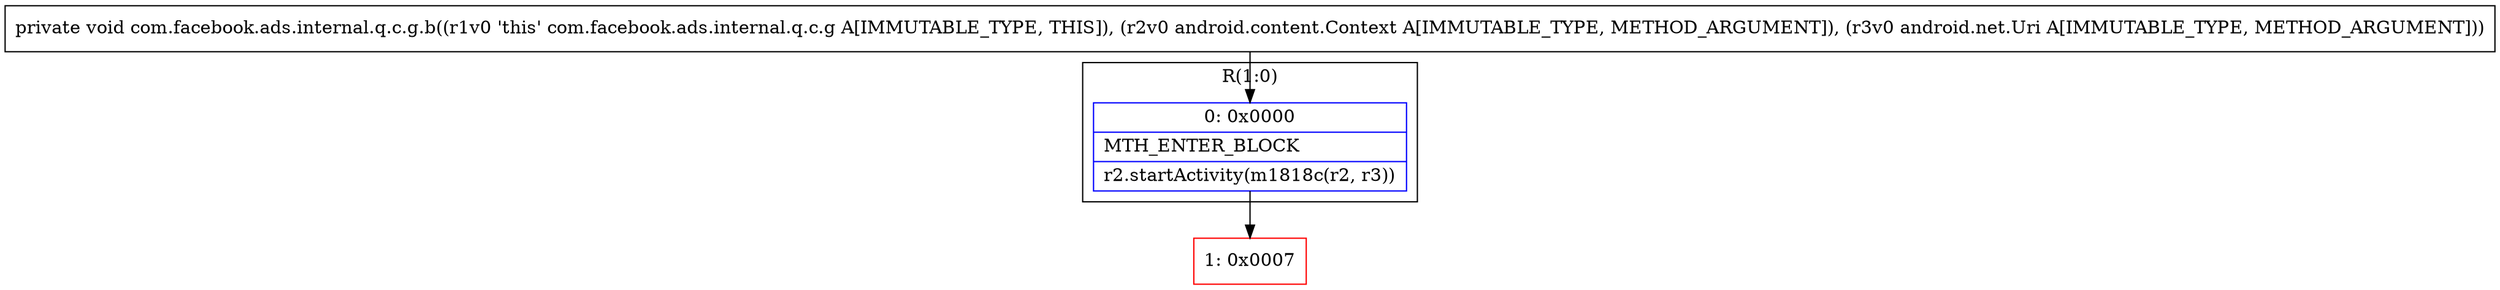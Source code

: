 digraph "CFG forcom.facebook.ads.internal.q.c.g.b(Landroid\/content\/Context;Landroid\/net\/Uri;)V" {
subgraph cluster_Region_1698601437 {
label = "R(1:0)";
node [shape=record,color=blue];
Node_0 [shape=record,label="{0\:\ 0x0000|MTH_ENTER_BLOCK\l|r2.startActivity(m1818c(r2, r3))\l}"];
}
Node_1 [shape=record,color=red,label="{1\:\ 0x0007}"];
MethodNode[shape=record,label="{private void com.facebook.ads.internal.q.c.g.b((r1v0 'this' com.facebook.ads.internal.q.c.g A[IMMUTABLE_TYPE, THIS]), (r2v0 android.content.Context A[IMMUTABLE_TYPE, METHOD_ARGUMENT]), (r3v0 android.net.Uri A[IMMUTABLE_TYPE, METHOD_ARGUMENT])) }"];
MethodNode -> Node_0;
Node_0 -> Node_1;
}

